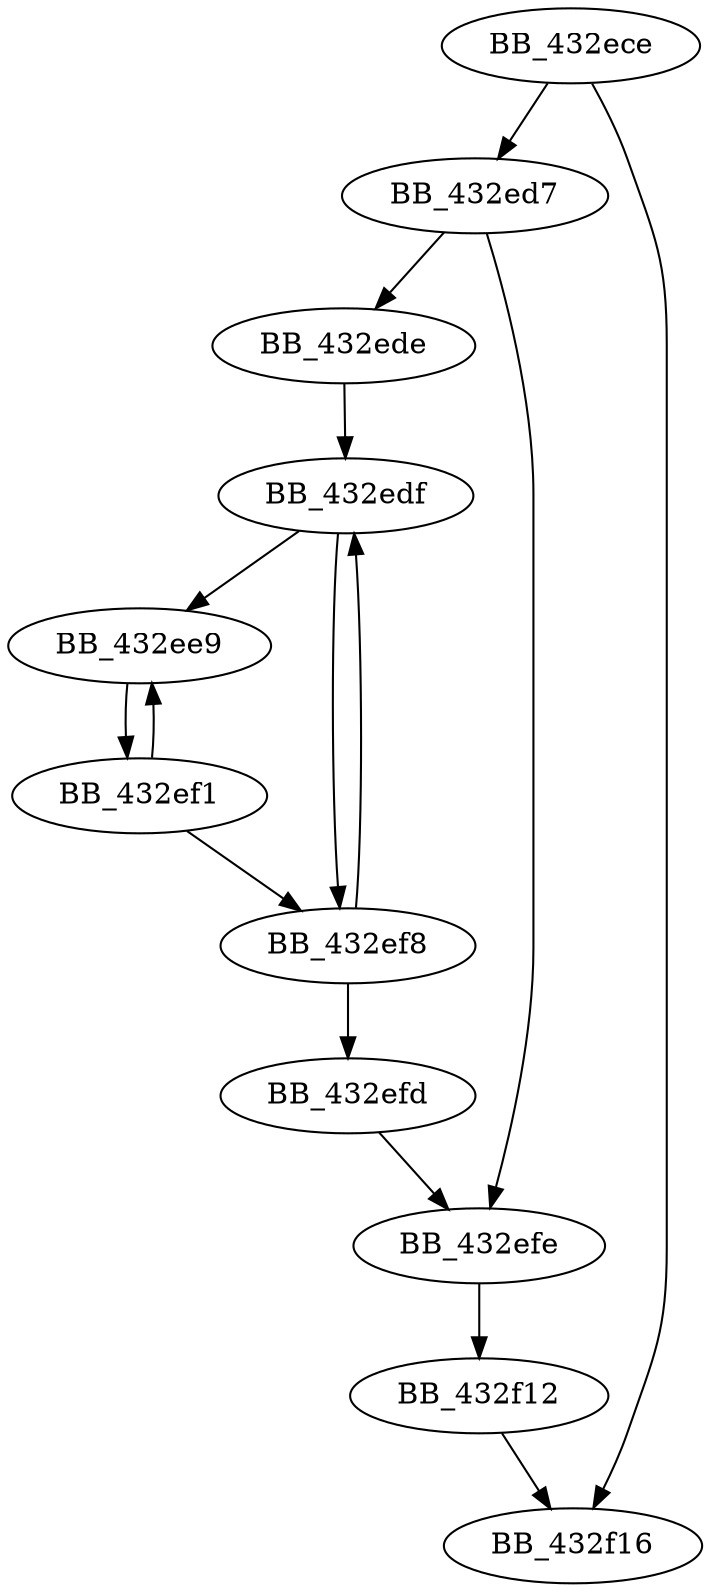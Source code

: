DiGraph unknown_libname_41{
BB_432ece->BB_432ed7
BB_432ece->BB_432f16
BB_432ed7->BB_432ede
BB_432ed7->BB_432efe
BB_432ede->BB_432edf
BB_432edf->BB_432ee9
BB_432edf->BB_432ef8
BB_432ee9->BB_432ef1
BB_432ef1->BB_432ee9
BB_432ef1->BB_432ef8
BB_432ef8->BB_432edf
BB_432ef8->BB_432efd
BB_432efd->BB_432efe
BB_432efe->BB_432f12
BB_432f12->BB_432f16
}
